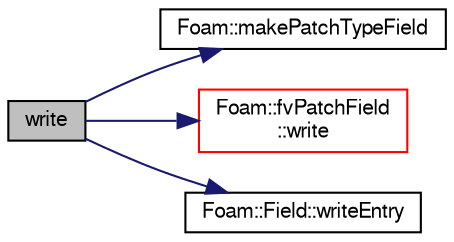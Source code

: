 digraph "write"
{
  bgcolor="transparent";
  edge [fontname="FreeSans",fontsize="10",labelfontname="FreeSans",labelfontsize="10"];
  node [fontname="FreeSans",fontsize="10",shape=record];
  rankdir="LR";
  Node180 [label="write",height=0.2,width=0.4,color="black", fillcolor="grey75", style="filled", fontcolor="black"];
  Node180 -> Node181 [color="midnightblue",fontsize="10",style="solid",fontname="FreeSans"];
  Node181 [label="Foam::makePatchTypeField",height=0.2,width=0.4,color="black",URL="$a21124.html#a44a8c9a8ab08f6bf1f84bf3dab3f82a2"];
  Node180 -> Node182 [color="midnightblue",fontsize="10",style="solid",fontname="FreeSans"];
  Node182 [label="Foam::fvPatchField\l::write",height=0.2,width=0.4,color="red",URL="$a22354.html#a293fdfec8bdfbd5c3913ab4c9f3454ff",tooltip="Write. "];
  Node180 -> Node194 [color="midnightblue",fontsize="10",style="solid",fontname="FreeSans"];
  Node194 [label="Foam::Field::writeEntry",height=0.2,width=0.4,color="black",URL="$a26466.html#a7c03447f7f0471351fe57a41b62c8686",tooltip="Write the field as a dictionary entry. "];
}
